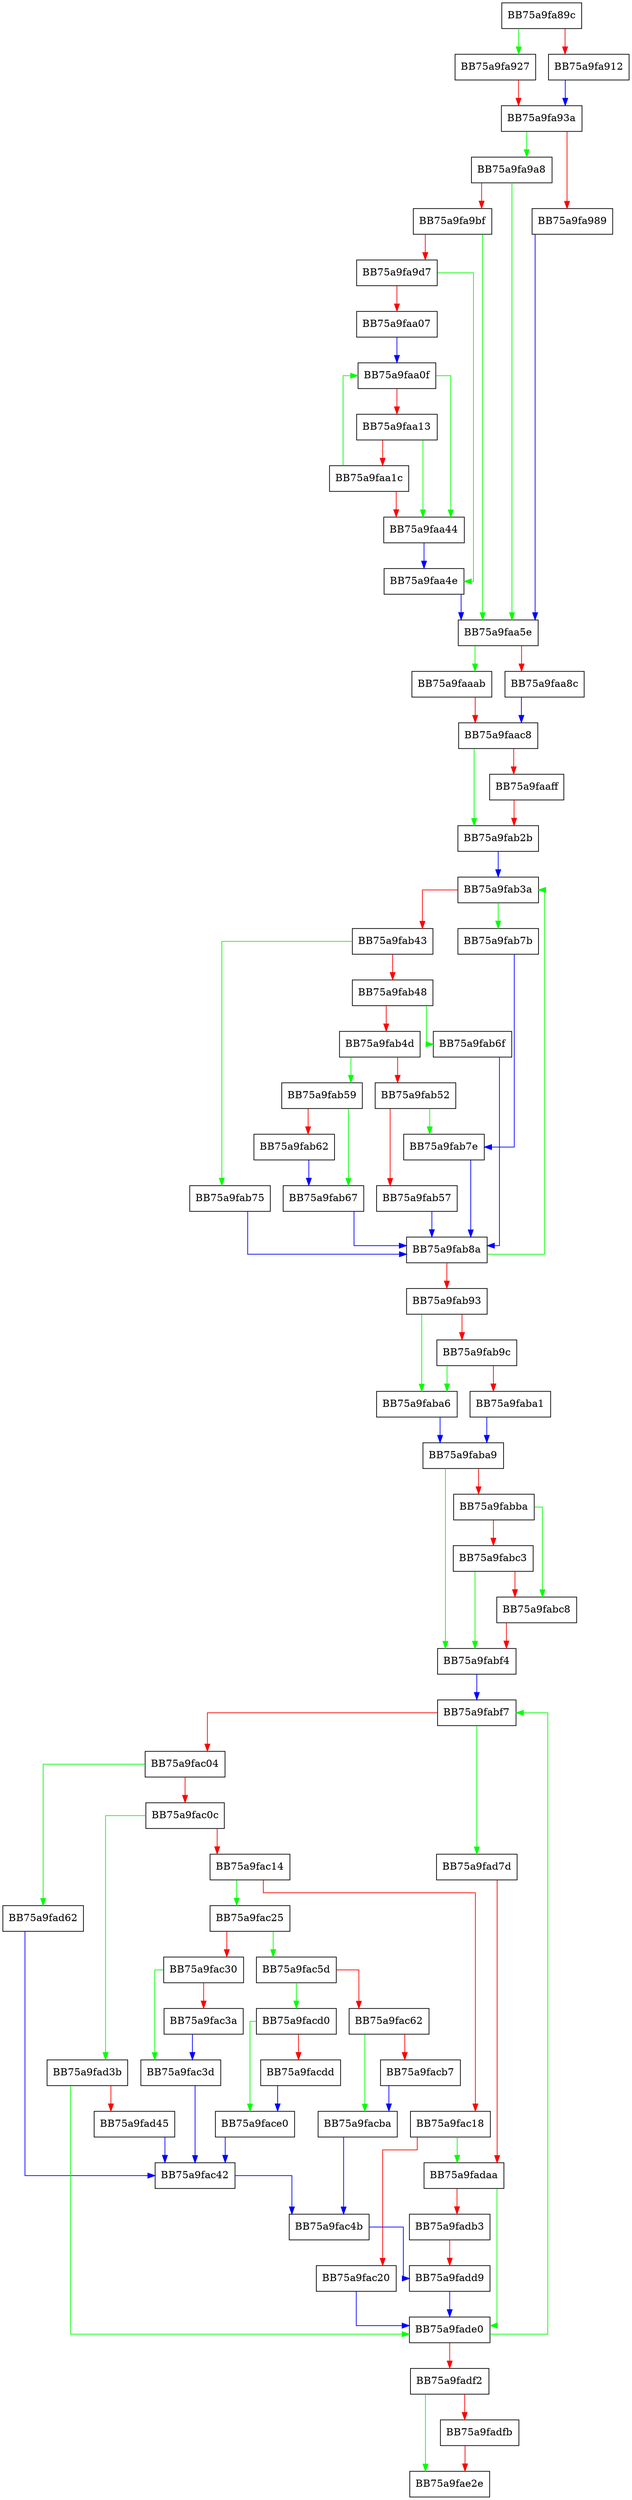 digraph _Putmfld {
  node [shape="box"];
  graph [splines=ortho];
  BB75a9fa89c -> BB75a9fa927 [color="green"];
  BB75a9fa89c -> BB75a9fa912 [color="red"];
  BB75a9fa912 -> BB75a9fa93a [color="blue"];
  BB75a9fa927 -> BB75a9fa93a [color="red"];
  BB75a9fa93a -> BB75a9fa9a8 [color="green"];
  BB75a9fa93a -> BB75a9fa989 [color="red"];
  BB75a9fa989 -> BB75a9faa5e [color="blue"];
  BB75a9fa9a8 -> BB75a9faa5e [color="green"];
  BB75a9fa9a8 -> BB75a9fa9bf [color="red"];
  BB75a9fa9bf -> BB75a9faa5e [color="green"];
  BB75a9fa9bf -> BB75a9fa9d7 [color="red"];
  BB75a9fa9d7 -> BB75a9faa4e [color="green"];
  BB75a9fa9d7 -> BB75a9faa07 [color="red"];
  BB75a9faa07 -> BB75a9faa0f [color="blue"];
  BB75a9faa0f -> BB75a9faa44 [color="green"];
  BB75a9faa0f -> BB75a9faa13 [color="red"];
  BB75a9faa13 -> BB75a9faa44 [color="green"];
  BB75a9faa13 -> BB75a9faa1c [color="red"];
  BB75a9faa1c -> BB75a9faa0f [color="green"];
  BB75a9faa1c -> BB75a9faa44 [color="red"];
  BB75a9faa44 -> BB75a9faa4e [color="blue"];
  BB75a9faa4e -> BB75a9faa5e [color="blue"];
  BB75a9faa5e -> BB75a9faaab [color="green"];
  BB75a9faa5e -> BB75a9faa8c [color="red"];
  BB75a9faa8c -> BB75a9faac8 [color="blue"];
  BB75a9faaab -> BB75a9faac8 [color="red"];
  BB75a9faac8 -> BB75a9fab2b [color="green"];
  BB75a9faac8 -> BB75a9faaff [color="red"];
  BB75a9faaff -> BB75a9fab2b [color="red"];
  BB75a9fab2b -> BB75a9fab3a [color="blue"];
  BB75a9fab3a -> BB75a9fab7b [color="green"];
  BB75a9fab3a -> BB75a9fab43 [color="red"];
  BB75a9fab43 -> BB75a9fab75 [color="green"];
  BB75a9fab43 -> BB75a9fab48 [color="red"];
  BB75a9fab48 -> BB75a9fab6f [color="green"];
  BB75a9fab48 -> BB75a9fab4d [color="red"];
  BB75a9fab4d -> BB75a9fab59 [color="green"];
  BB75a9fab4d -> BB75a9fab52 [color="red"];
  BB75a9fab52 -> BB75a9fab7e [color="green"];
  BB75a9fab52 -> BB75a9fab57 [color="red"];
  BB75a9fab57 -> BB75a9fab8a [color="blue"];
  BB75a9fab59 -> BB75a9fab67 [color="green"];
  BB75a9fab59 -> BB75a9fab62 [color="red"];
  BB75a9fab62 -> BB75a9fab67 [color="blue"];
  BB75a9fab67 -> BB75a9fab8a [color="blue"];
  BB75a9fab6f -> BB75a9fab8a [color="blue"];
  BB75a9fab75 -> BB75a9fab8a [color="blue"];
  BB75a9fab7b -> BB75a9fab7e [color="blue"];
  BB75a9fab7e -> BB75a9fab8a [color="blue"];
  BB75a9fab8a -> BB75a9fab3a [color="green"];
  BB75a9fab8a -> BB75a9fab93 [color="red"];
  BB75a9fab93 -> BB75a9faba6 [color="green"];
  BB75a9fab93 -> BB75a9fab9c [color="red"];
  BB75a9fab9c -> BB75a9faba6 [color="green"];
  BB75a9fab9c -> BB75a9faba1 [color="red"];
  BB75a9faba1 -> BB75a9faba9 [color="blue"];
  BB75a9faba6 -> BB75a9faba9 [color="blue"];
  BB75a9faba9 -> BB75a9fabf4 [color="green"];
  BB75a9faba9 -> BB75a9fabba [color="red"];
  BB75a9fabba -> BB75a9fabc8 [color="green"];
  BB75a9fabba -> BB75a9fabc3 [color="red"];
  BB75a9fabc3 -> BB75a9fabf4 [color="green"];
  BB75a9fabc3 -> BB75a9fabc8 [color="red"];
  BB75a9fabc8 -> BB75a9fabf4 [color="red"];
  BB75a9fabf4 -> BB75a9fabf7 [color="blue"];
  BB75a9fabf7 -> BB75a9fad7d [color="green"];
  BB75a9fabf7 -> BB75a9fac04 [color="red"];
  BB75a9fac04 -> BB75a9fad62 [color="green"];
  BB75a9fac04 -> BB75a9fac0c [color="red"];
  BB75a9fac0c -> BB75a9fad3b [color="green"];
  BB75a9fac0c -> BB75a9fac14 [color="red"];
  BB75a9fac14 -> BB75a9fac25 [color="green"];
  BB75a9fac14 -> BB75a9fac18 [color="red"];
  BB75a9fac18 -> BB75a9fadaa [color="green"];
  BB75a9fac18 -> BB75a9fac20 [color="red"];
  BB75a9fac20 -> BB75a9fade0 [color="blue"];
  BB75a9fac25 -> BB75a9fac5d [color="green"];
  BB75a9fac25 -> BB75a9fac30 [color="red"];
  BB75a9fac30 -> BB75a9fac3d [color="green"];
  BB75a9fac30 -> BB75a9fac3a [color="red"];
  BB75a9fac3a -> BB75a9fac3d [color="blue"];
  BB75a9fac3d -> BB75a9fac42 [color="blue"];
  BB75a9fac42 -> BB75a9fac4b [color="blue"];
  BB75a9fac4b -> BB75a9fadd9 [color="blue"];
  BB75a9fac5d -> BB75a9facd0 [color="green"];
  BB75a9fac5d -> BB75a9fac62 [color="red"];
  BB75a9fac62 -> BB75a9facba [color="green"];
  BB75a9fac62 -> BB75a9facb7 [color="red"];
  BB75a9facb7 -> BB75a9facba [color="blue"];
  BB75a9facba -> BB75a9fac4b [color="blue"];
  BB75a9facd0 -> BB75a9face0 [color="green"];
  BB75a9facd0 -> BB75a9facdd [color="red"];
  BB75a9facdd -> BB75a9face0 [color="blue"];
  BB75a9face0 -> BB75a9fac42 [color="blue"];
  BB75a9fad3b -> BB75a9fade0 [color="green"];
  BB75a9fad3b -> BB75a9fad45 [color="red"];
  BB75a9fad45 -> BB75a9fac42 [color="blue"];
  BB75a9fad62 -> BB75a9fac42 [color="blue"];
  BB75a9fad7d -> BB75a9fadaa [color="red"];
  BB75a9fadaa -> BB75a9fade0 [color="green"];
  BB75a9fadaa -> BB75a9fadb3 [color="red"];
  BB75a9fadb3 -> BB75a9fadd9 [color="red"];
  BB75a9fadd9 -> BB75a9fade0 [color="blue"];
  BB75a9fade0 -> BB75a9fabf7 [color="green"];
  BB75a9fade0 -> BB75a9fadf2 [color="red"];
  BB75a9fadf2 -> BB75a9fae2e [color="green"];
  BB75a9fadf2 -> BB75a9fadfb [color="red"];
  BB75a9fadfb -> BB75a9fae2e [color="red"];
}